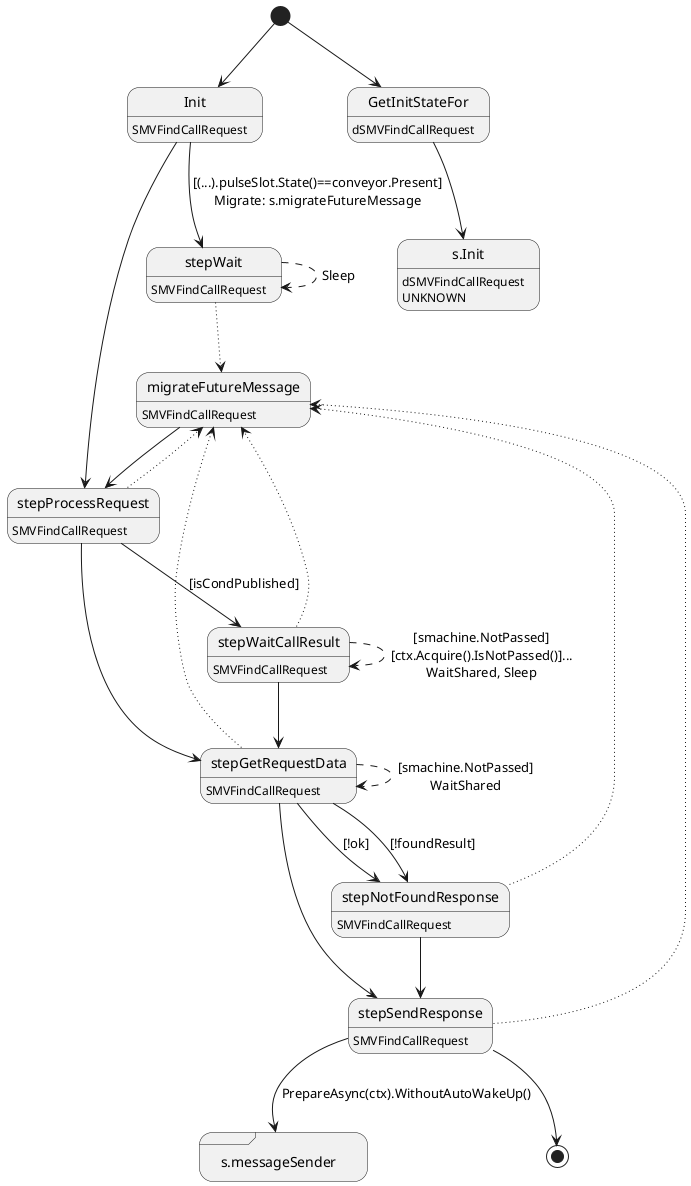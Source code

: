 @startuml
state "Init" as T01_S001
T01_S001 : SMVFindCallRequest
[*] --> T01_S001
T01_S001 --> T01_S002 : [(...).pulseSlot.State()==conveyor.Present]\nMigrate: s.migrateFutureMessage
T01_S001 --> T01_S004
state "migrateFutureMessage" as T01_S003
T01_S003 : SMVFindCallRequest
T01_S003 --> T01_S004
state "s.messageSender" as T01_S009 <<sdlreceive>>
state "stepGetRequestData" as T01_S006
T01_S006 : SMVFindCallRequest
T01_S006 --[dotted]> T01_S003
T01_S006 --> T01_S007 : [!ok]
T01_S006 --[dashed]> T01_S006 : [smachine.NotPassed]\nWaitShared
T01_S006 --> T01_S007 : [!foundResult]
T01_S006 --> T01_S008
state "stepNotFoundResponse" as T01_S007
T01_S007 : SMVFindCallRequest
T01_S007 --[dotted]> T01_S003
T01_S007 --> T01_S008
state "stepProcessRequest" as T01_S004
T01_S004 : SMVFindCallRequest
T01_S004 --[dotted]> T01_S003
T01_S004 --> T01_S005 : [isCondPublished]
T01_S004 --> T01_S006
state "stepSendResponse" as T01_S008
T01_S008 : SMVFindCallRequest
T01_S008 --[dotted]> T01_S003
T01_S008 --> T01_S009 : PrepareAsync(ctx).WithoutAutoWakeUp()
T01_S008 --> [*]
state "stepWait" as T01_S002
T01_S002 : SMVFindCallRequest
T01_S002 --[dotted]> T01_S003
T01_S002 --[dashed]> T01_S002 : Sleep
state "stepWaitCallResult" as T01_S005
T01_S005 : SMVFindCallRequest
T01_S005 --[dotted]> T01_S003
T01_S005 --[dashed]> T01_S005 : [smachine.NotPassed]\n[ctx.Acquire().IsNotPassed()]...\nWaitShared, Sleep
T01_S005 --> T01_S006
state "GetInitStateFor" as T00_S001
T00_S001 : dSMVFindCallRequest
[*] --> T00_S001
state "s.Init" as T00_U001
T00_U001 : dSMVFindCallRequest
T00_U001 : UNKNOWN 
T00_S001 --> T00_U001
@enduml
